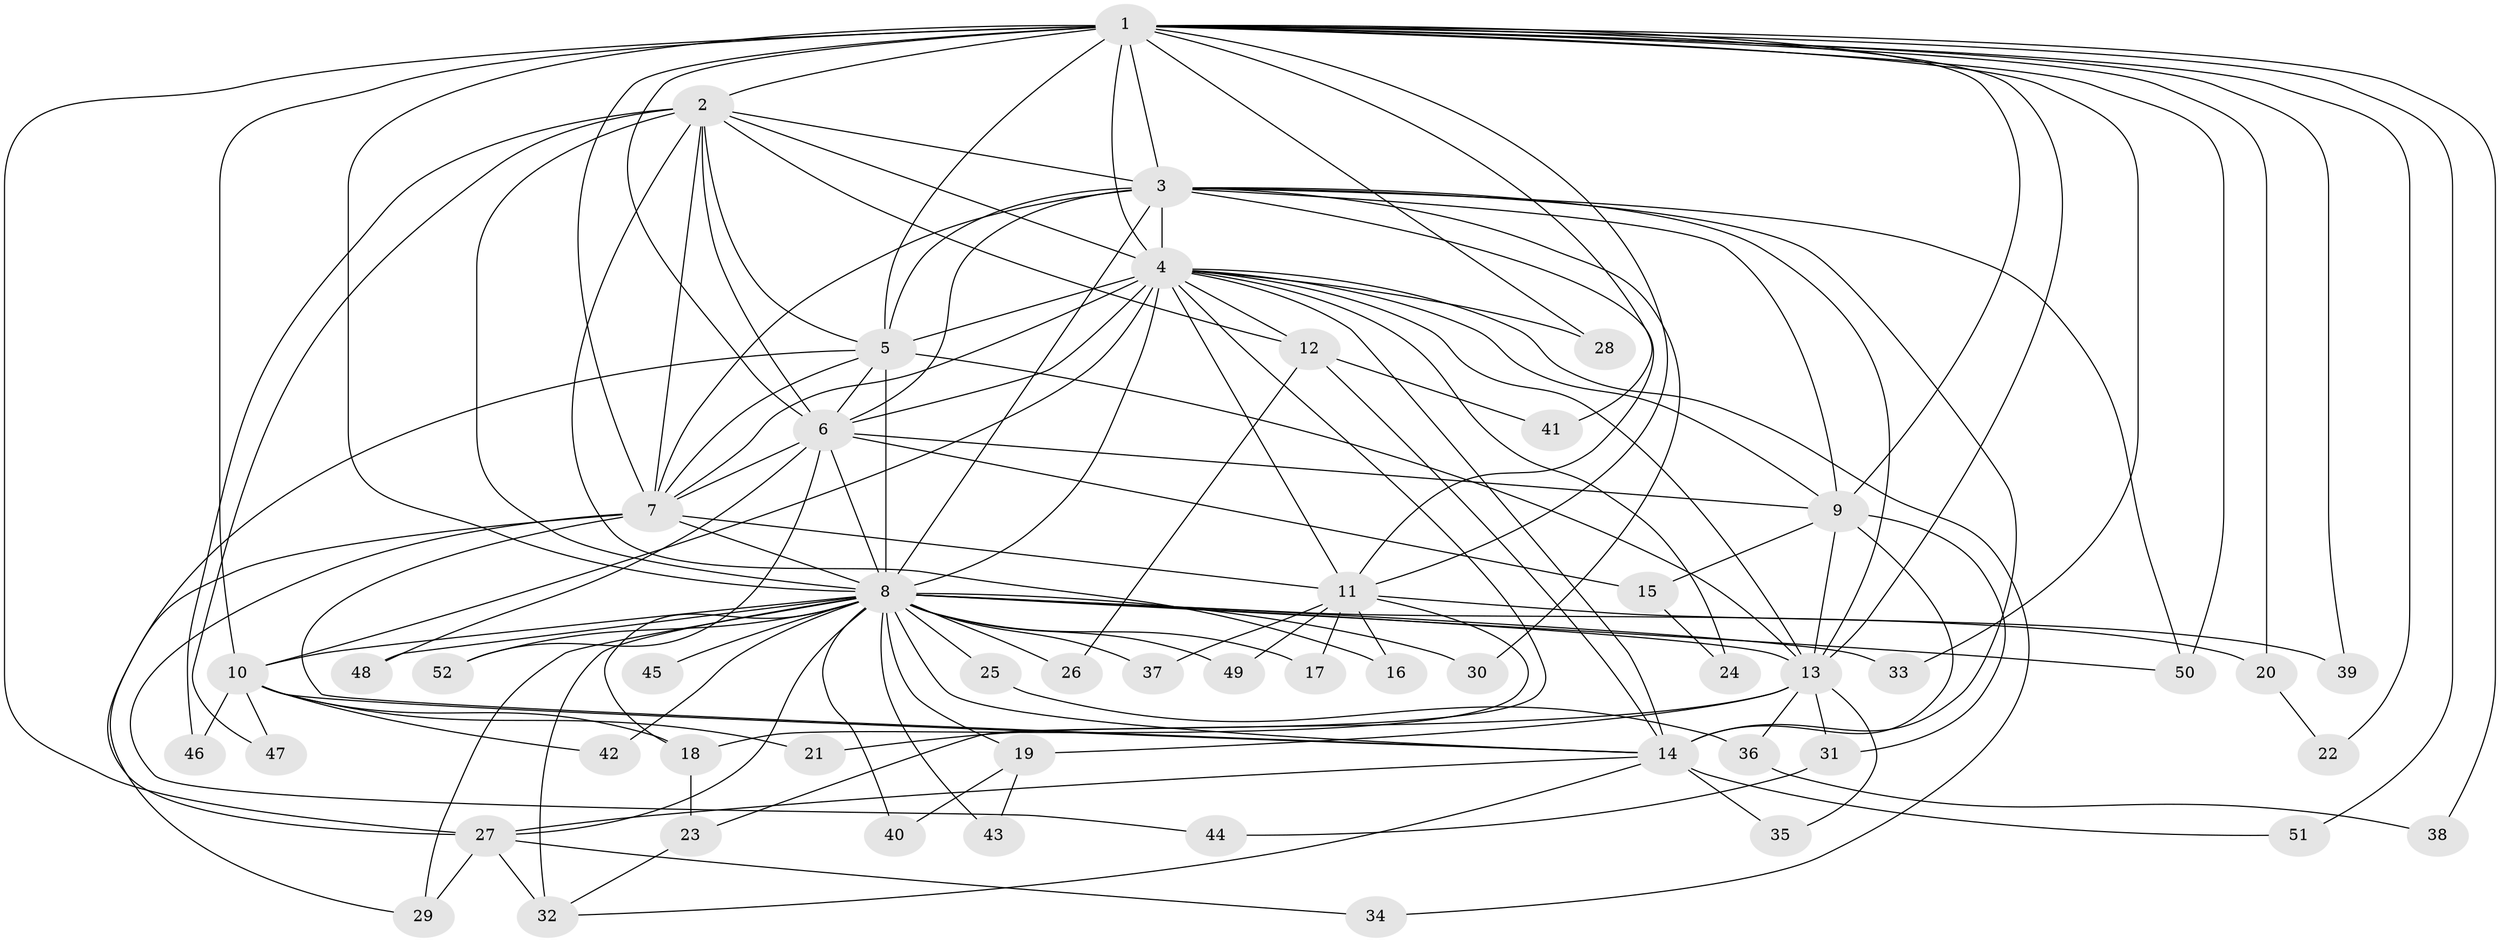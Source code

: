 // original degree distribution, {28: 0.009708737864077669, 16: 0.019417475728155338, 20: 0.009708737864077669, 19: 0.009708737864077669, 21: 0.009708737864077669, 13: 0.009708737864077669, 30: 0.009708737864077669, 14: 0.019417475728155338, 6: 0.019417475728155338, 2: 0.5339805825242718, 3: 0.20388349514563106, 4: 0.05825242718446602, 10: 0.009708737864077669, 7: 0.038834951456310676, 5: 0.02912621359223301, 9: 0.009708737864077669}
// Generated by graph-tools (version 1.1) at 2025/34/03/09/25 02:34:59]
// undirected, 52 vertices, 135 edges
graph export_dot {
graph [start="1"]
  node [color=gray90,style=filled];
  1;
  2;
  3;
  4;
  5;
  6;
  7;
  8;
  9;
  10;
  11;
  12;
  13;
  14;
  15;
  16;
  17;
  18;
  19;
  20;
  21;
  22;
  23;
  24;
  25;
  26;
  27;
  28;
  29;
  30;
  31;
  32;
  33;
  34;
  35;
  36;
  37;
  38;
  39;
  40;
  41;
  42;
  43;
  44;
  45;
  46;
  47;
  48;
  49;
  50;
  51;
  52;
  1 -- 2 [weight=1.0];
  1 -- 3 [weight=2.0];
  1 -- 4 [weight=2.0];
  1 -- 5 [weight=1.0];
  1 -- 6 [weight=2.0];
  1 -- 7 [weight=1.0];
  1 -- 8 [weight=3.0];
  1 -- 9 [weight=1.0];
  1 -- 10 [weight=2.0];
  1 -- 11 [weight=1.0];
  1 -- 13 [weight=1.0];
  1 -- 20 [weight=1.0];
  1 -- 22 [weight=1.0];
  1 -- 27 [weight=2.0];
  1 -- 28 [weight=1.0];
  1 -- 33 [weight=1.0];
  1 -- 38 [weight=1.0];
  1 -- 39 [weight=1.0];
  1 -- 41 [weight=1.0];
  1 -- 50 [weight=1.0];
  1 -- 51 [weight=1.0];
  2 -- 3 [weight=2.0];
  2 -- 4 [weight=2.0];
  2 -- 5 [weight=2.0];
  2 -- 6 [weight=1.0];
  2 -- 7 [weight=1.0];
  2 -- 8 [weight=3.0];
  2 -- 12 [weight=1.0];
  2 -- 16 [weight=1.0];
  2 -- 46 [weight=1.0];
  2 -- 47 [weight=1.0];
  3 -- 4 [weight=4.0];
  3 -- 5 [weight=3.0];
  3 -- 6 [weight=2.0];
  3 -- 7 [weight=2.0];
  3 -- 8 [weight=4.0];
  3 -- 9 [weight=5.0];
  3 -- 11 [weight=1.0];
  3 -- 13 [weight=1.0];
  3 -- 14 [weight=1.0];
  3 -- 30 [weight=1.0];
  3 -- 50 [weight=1.0];
  4 -- 5 [weight=2.0];
  4 -- 6 [weight=3.0];
  4 -- 7 [weight=3.0];
  4 -- 8 [weight=4.0];
  4 -- 9 [weight=1.0];
  4 -- 10 [weight=1.0];
  4 -- 11 [weight=1.0];
  4 -- 12 [weight=2.0];
  4 -- 13 [weight=1.0];
  4 -- 14 [weight=6.0];
  4 -- 23 [weight=1.0];
  4 -- 24 [weight=1.0];
  4 -- 28 [weight=1.0];
  4 -- 34 [weight=1.0];
  5 -- 6 [weight=1.0];
  5 -- 7 [weight=1.0];
  5 -- 8 [weight=18.0];
  5 -- 13 [weight=1.0];
  5 -- 27 [weight=1.0];
  6 -- 7 [weight=1.0];
  6 -- 8 [weight=2.0];
  6 -- 9 [weight=1.0];
  6 -- 15 [weight=1.0];
  6 -- 48 [weight=1.0];
  6 -- 52 [weight=1.0];
  7 -- 8 [weight=1.0];
  7 -- 11 [weight=1.0];
  7 -- 14 [weight=1.0];
  7 -- 29 [weight=1.0];
  7 -- 44 [weight=1.0];
  8 -- 10 [weight=2.0];
  8 -- 13 [weight=1.0];
  8 -- 14 [weight=2.0];
  8 -- 17 [weight=1.0];
  8 -- 18 [weight=3.0];
  8 -- 19 [weight=2.0];
  8 -- 20 [weight=1.0];
  8 -- 25 [weight=2.0];
  8 -- 26 [weight=1.0];
  8 -- 27 [weight=1.0];
  8 -- 29 [weight=1.0];
  8 -- 30 [weight=1.0];
  8 -- 32 [weight=2.0];
  8 -- 33 [weight=1.0];
  8 -- 37 [weight=1.0];
  8 -- 40 [weight=1.0];
  8 -- 42 [weight=1.0];
  8 -- 43 [weight=1.0];
  8 -- 45 [weight=2.0];
  8 -- 48 [weight=1.0];
  8 -- 49 [weight=1.0];
  8 -- 50 [weight=1.0];
  8 -- 52 [weight=1.0];
  9 -- 13 [weight=1.0];
  9 -- 14 [weight=1.0];
  9 -- 15 [weight=1.0];
  9 -- 31 [weight=1.0];
  10 -- 14 [weight=1.0];
  10 -- 18 [weight=1.0];
  10 -- 21 [weight=1.0];
  10 -- 42 [weight=1.0];
  10 -- 46 [weight=1.0];
  10 -- 47 [weight=1.0];
  11 -- 16 [weight=1.0];
  11 -- 17 [weight=1.0];
  11 -- 18 [weight=1.0];
  11 -- 37 [weight=1.0];
  11 -- 39 [weight=1.0];
  11 -- 49 [weight=1.0];
  12 -- 14 [weight=1.0];
  12 -- 26 [weight=1.0];
  12 -- 41 [weight=1.0];
  13 -- 19 [weight=1.0];
  13 -- 21 [weight=1.0];
  13 -- 31 [weight=1.0];
  13 -- 35 [weight=1.0];
  13 -- 36 [weight=1.0];
  14 -- 27 [weight=1.0];
  14 -- 32 [weight=1.0];
  14 -- 35 [weight=1.0];
  14 -- 51 [weight=1.0];
  15 -- 24 [weight=1.0];
  18 -- 23 [weight=1.0];
  19 -- 40 [weight=1.0];
  19 -- 43 [weight=1.0];
  20 -- 22 [weight=1.0];
  23 -- 32 [weight=1.0];
  25 -- 36 [weight=1.0];
  27 -- 29 [weight=1.0];
  27 -- 32 [weight=1.0];
  27 -- 34 [weight=1.0];
  31 -- 44 [weight=1.0];
  36 -- 38 [weight=1.0];
}
